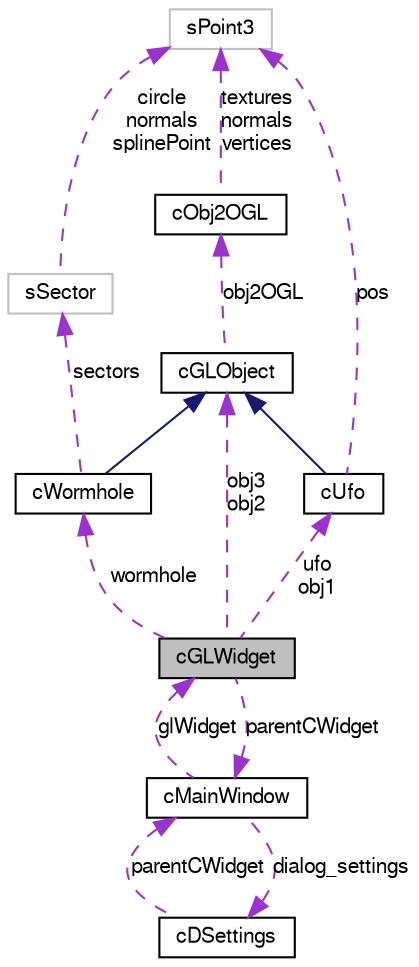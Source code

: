 digraph G
{
  edge [fontname="FreeSans",fontsize="10",labelfontname="FreeSans",labelfontsize="10"];
  node [fontname="FreeSans",fontsize="10",shape=record];
  Node1 [label="cGLWidget",height=0.2,width=0.4,color="black", fillcolor="grey75", style="filled" fontcolor="black"];
  Node2 -> Node1 [dir=back,color="darkorchid3",fontsize="10",style="dashed",label="obj3\nobj2",fontname="FreeSans"];
  Node2 [label="cGLObject",height=0.2,width=0.4,color="black", fillcolor="white", style="filled",URL="$classc_g_l_object.html",tooltip="Basic model for every openGL object in scene (wormhole, ufo, etc.)."];
  Node3 -> Node2 [dir=back,color="darkorchid3",fontsize="10",style="dashed",label="obj2OGL",fontname="FreeSans"];
  Node3 [label="cObj2OGL",height=0.2,width=0.4,color="black", fillcolor="white", style="filled",URL="$classc_obj2_o_g_l.html",tooltip="Obj file parser."];
  Node4 -> Node3 [dir=back,color="darkorchid3",fontsize="10",style="dashed",label="textures\nnormals\nvertices",fontname="FreeSans"];
  Node4 [label="sPoint3",height=0.2,width=0.4,color="grey75", fillcolor="white", style="filled"];
  Node5 -> Node1 [dir=back,color="darkorchid3",fontsize="10",style="dashed",label="ufo\nobj1",fontname="FreeSans"];
  Node5 [label="cUfo",height=0.2,width=0.4,color="black", fillcolor="white", style="filled",URL="$classc_ufo.html",tooltip="Unidentified Flying Object."];
  Node2 -> Node5 [dir=back,color="midnightblue",fontsize="10",style="solid",fontname="FreeSans"];
  Node4 -> Node5 [dir=back,color="darkorchid3",fontsize="10",style="dashed",label="pos",fontname="FreeSans"];
  Node6 -> Node1 [dir=back,color="darkorchid3",fontsize="10",style="dashed",label="parentCWidget",fontname="FreeSans"];
  Node6 [label="cMainWindow",height=0.2,width=0.4,color="black", fillcolor="white", style="filled",URL="$classc_main_window.html",tooltip="Base window contains opengl widget and GUI."];
  Node1 -> Node6 [dir=back,color="darkorchid3",fontsize="10",style="dashed",label="glWidget",fontname="FreeSans"];
  Node7 -> Node6 [dir=back,color="darkorchid3",fontsize="10",style="dashed",label="dialog_settings",fontname="FreeSans"];
  Node7 [label="cDSettings",height=0.2,width=0.4,color="black", fillcolor="white", style="filled",URL="$classc_d_settings.html",tooltip="Wrapper for settings.ui, created by Qt Designer."];
  Node6 -> Node7 [dir=back,color="darkorchid3",fontsize="10",style="dashed",label="parentCWidget",fontname="FreeSans"];
  Node8 -> Node1 [dir=back,color="darkorchid3",fontsize="10",style="dashed",label="wormhole",fontname="FreeSans"];
  Node8 [label="cWormhole",height=0.2,width=0.4,color="black", fillcolor="white", style="filled",URL="$classc_wormhole.html",tooltip="Unpredictably curved &quot;tube&quot;. Object of high importance in application."];
  Node2 -> Node8 [dir=back,color="midnightblue",fontsize="10",style="solid",fontname="FreeSans"];
  Node9 -> Node8 [dir=back,color="darkorchid3",fontsize="10",style="dashed",label="sectors",fontname="FreeSans"];
  Node9 [label="sSector",height=0.2,width=0.4,color="grey75", fillcolor="white", style="filled"];
  Node4 -> Node9 [dir=back,color="darkorchid3",fontsize="10",style="dashed",label="circle\nnormals\nsplinePoint",fontname="FreeSans"];
}
